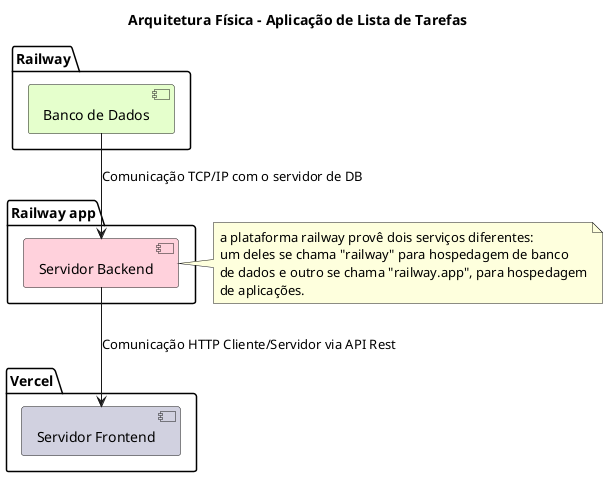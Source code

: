 @startuml
!define DATABASE_COLOR #E5FFCC
!define SERVER_COLOR #FFD1DC
!define CLIENT_COLOR #D1D1E0

title Arquitetura Física - Aplicação de Lista de Tarefas

package "Railway" {
    [Banco de Dados] DATABASE_COLOR
}

package "Railway app" {
    [Servidor Backend] SERVER_COLOR
}

package "Vercel" {
    [Servidor Frontend] CLIENT_COLOR
}

' note right of package railway app
note right of [Servidor Backend]
  a plataforma railway provê dois serviços diferentes:
  um deles se chama "railway" para hospedagem de banco
  de dados e outro se chama "railway.app", para hospedagem
  de aplicações.
end note

[Banco de Dados] --> [Servidor Backend] : Comunicação TCP/IP com o servidor de DB 
[Servidor Backend] --> [Servidor Frontend] : Comunicação HTTP Cliente/Servidor via API Rest 
@enduml
